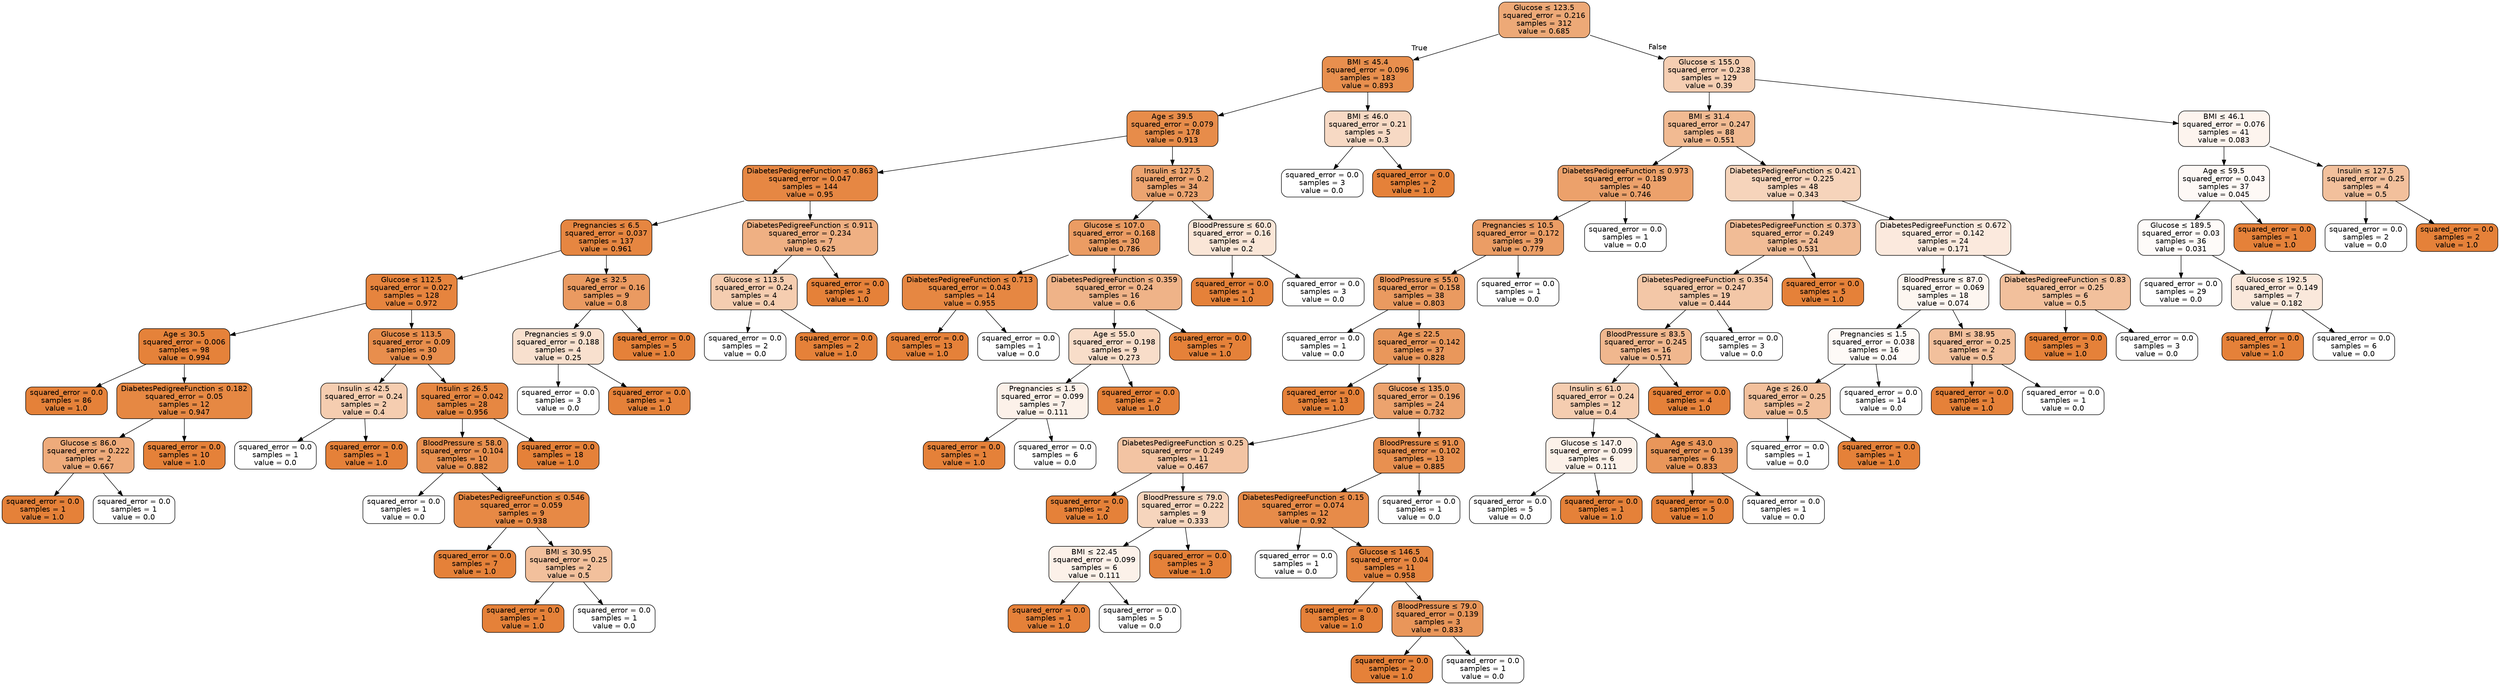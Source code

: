 digraph Tree {
node [shape=box, style="filled, rounded", color="black", fontname="helvetica"] ;
edge [fontname="helvetica"] ;
0 [label=<Glucose &le; 123.5<br/>squared_error = 0.216<br/>samples = 312<br/>value = 0.685>, fillcolor="#eda977"] ;
1 [label=<BMI &le; 45.4<br/>squared_error = 0.096<br/>samples = 183<br/>value = 0.893>, fillcolor="#e88f4e"] ;
0 -> 1 [labeldistance=2.5, labelangle=45, headlabel="True"] ;
2 [label=<Age &le; 39.5<br/>squared_error = 0.079<br/>samples = 178<br/>value = 0.913>, fillcolor="#e78c4a"] ;
1 -> 2 ;
3 [label=<DiabetesPedigreeFunction &le; 0.863<br/>squared_error = 0.047<br/>samples = 144<br/>value = 0.95>, fillcolor="#e68743"] ;
2 -> 3 ;
4 [label=<Pregnancies &le; 6.5<br/>squared_error = 0.037<br/>samples = 137<br/>value = 0.961>, fillcolor="#e68641"] ;
3 -> 4 ;
5 [label=<Glucose &le; 112.5<br/>squared_error = 0.027<br/>samples = 128<br/>value = 0.972>, fillcolor="#e6843e"] ;
4 -> 5 ;
6 [label=<Age &le; 30.5<br/>squared_error = 0.006<br/>samples = 98<br/>value = 0.994>, fillcolor="#e5823a"] ;
5 -> 6 ;
7 [label=<squared_error = 0.0<br/>samples = 86<br/>value = 1.0>, fillcolor="#e58139"] ;
6 -> 7 ;
8 [label=<DiabetesPedigreeFunction &le; 0.182<br/>squared_error = 0.05<br/>samples = 12<br/>value = 0.947>, fillcolor="#e68843"] ;
6 -> 8 ;
9 [label=<Glucose &le; 86.0<br/>squared_error = 0.222<br/>samples = 2<br/>value = 0.667>, fillcolor="#eeab7b"] ;
8 -> 9 ;
10 [label=<squared_error = 0.0<br/>samples = 1<br/>value = 1.0>, fillcolor="#e58139"] ;
9 -> 10 ;
11 [label=<squared_error = 0.0<br/>samples = 1<br/>value = 0.0>, fillcolor="#ffffff"] ;
9 -> 11 ;
12 [label=<squared_error = 0.0<br/>samples = 10<br/>value = 1.0>, fillcolor="#e58139"] ;
8 -> 12 ;
13 [label=<Glucose &le; 113.5<br/>squared_error = 0.09<br/>samples = 30<br/>value = 0.9>, fillcolor="#e88e4d"] ;
5 -> 13 ;
14 [label=<Insulin &le; 42.5<br/>squared_error = 0.24<br/>samples = 2<br/>value = 0.4>, fillcolor="#f5cdb0"] ;
13 -> 14 ;
15 [label=<squared_error = 0.0<br/>samples = 1<br/>value = 0.0>, fillcolor="#ffffff"] ;
14 -> 15 ;
16 [label=<squared_error = 0.0<br/>samples = 1<br/>value = 1.0>, fillcolor="#e58139"] ;
14 -> 16 ;
17 [label=<Insulin &le; 26.5<br/>squared_error = 0.042<br/>samples = 28<br/>value = 0.956>, fillcolor="#e68742"] ;
13 -> 17 ;
18 [label=<BloodPressure &le; 58.0<br/>squared_error = 0.104<br/>samples = 10<br/>value = 0.882>, fillcolor="#e89050"] ;
17 -> 18 ;
19 [label=<squared_error = 0.0<br/>samples = 1<br/>value = 0.0>, fillcolor="#ffffff"] ;
18 -> 19 ;
20 [label=<DiabetesPedigreeFunction &le; 0.546<br/>squared_error = 0.059<br/>samples = 9<br/>value = 0.938>, fillcolor="#e78945"] ;
18 -> 20 ;
21 [label=<squared_error = 0.0<br/>samples = 7<br/>value = 1.0>, fillcolor="#e58139"] ;
20 -> 21 ;
22 [label=<BMI &le; 30.95<br/>squared_error = 0.25<br/>samples = 2<br/>value = 0.5>, fillcolor="#f2c09c"] ;
20 -> 22 ;
23 [label=<squared_error = 0.0<br/>samples = 1<br/>value = 1.0>, fillcolor="#e58139"] ;
22 -> 23 ;
24 [label=<squared_error = 0.0<br/>samples = 1<br/>value = 0.0>, fillcolor="#ffffff"] ;
22 -> 24 ;
25 [label=<squared_error = 0.0<br/>samples = 18<br/>value = 1.0>, fillcolor="#e58139"] ;
17 -> 25 ;
26 [label=<Age &le; 32.5<br/>squared_error = 0.16<br/>samples = 9<br/>value = 0.8>, fillcolor="#ea9a61"] ;
4 -> 26 ;
27 [label=<Pregnancies &le; 9.0<br/>squared_error = 0.188<br/>samples = 4<br/>value = 0.25>, fillcolor="#f8e0ce"] ;
26 -> 27 ;
28 [label=<squared_error = 0.0<br/>samples = 3<br/>value = 0.0>, fillcolor="#ffffff"] ;
27 -> 28 ;
29 [label=<squared_error = 0.0<br/>samples = 1<br/>value = 1.0>, fillcolor="#e58139"] ;
27 -> 29 ;
30 [label=<squared_error = 0.0<br/>samples = 5<br/>value = 1.0>, fillcolor="#e58139"] ;
26 -> 30 ;
31 [label=<DiabetesPedigreeFunction &le; 0.911<br/>squared_error = 0.234<br/>samples = 7<br/>value = 0.625>, fillcolor="#efb083"] ;
3 -> 31 ;
32 [label=<Glucose &le; 113.5<br/>squared_error = 0.24<br/>samples = 4<br/>value = 0.4>, fillcolor="#f5cdb0"] ;
31 -> 32 ;
33 [label=<squared_error = 0.0<br/>samples = 2<br/>value = 0.0>, fillcolor="#ffffff"] ;
32 -> 33 ;
34 [label=<squared_error = 0.0<br/>samples = 2<br/>value = 1.0>, fillcolor="#e58139"] ;
32 -> 34 ;
35 [label=<squared_error = 0.0<br/>samples = 3<br/>value = 1.0>, fillcolor="#e58139"] ;
31 -> 35 ;
36 [label=<Insulin &le; 127.5<br/>squared_error = 0.2<br/>samples = 34<br/>value = 0.723>, fillcolor="#eca470"] ;
2 -> 36 ;
37 [label=<Glucose &le; 107.0<br/>squared_error = 0.168<br/>samples = 30<br/>value = 0.786>, fillcolor="#eb9c63"] ;
36 -> 37 ;
38 [label=<DiabetesPedigreeFunction &le; 0.713<br/>squared_error = 0.043<br/>samples = 14<br/>value = 0.955>, fillcolor="#e68742"] ;
37 -> 38 ;
39 [label=<squared_error = 0.0<br/>samples = 13<br/>value = 1.0>, fillcolor="#e58139"] ;
38 -> 39 ;
40 [label=<squared_error = 0.0<br/>samples = 1<br/>value = 0.0>, fillcolor="#ffffff"] ;
38 -> 40 ;
41 [label=<DiabetesPedigreeFunction &le; 0.359<br/>squared_error = 0.24<br/>samples = 16<br/>value = 0.6>, fillcolor="#efb388"] ;
37 -> 41 ;
42 [label=<Age &le; 55.0<br/>squared_error = 0.198<br/>samples = 9<br/>value = 0.273>, fillcolor="#f8ddc9"] ;
41 -> 42 ;
43 [label=<Pregnancies &le; 1.5<br/>squared_error = 0.099<br/>samples = 7<br/>value = 0.111>, fillcolor="#fcf1e9"] ;
42 -> 43 ;
44 [label=<squared_error = 0.0<br/>samples = 1<br/>value = 1.0>, fillcolor="#e58139"] ;
43 -> 44 ;
45 [label=<squared_error = 0.0<br/>samples = 6<br/>value = 0.0>, fillcolor="#ffffff"] ;
43 -> 45 ;
46 [label=<squared_error = 0.0<br/>samples = 2<br/>value = 1.0>, fillcolor="#e58139"] ;
42 -> 46 ;
47 [label=<squared_error = 0.0<br/>samples = 7<br/>value = 1.0>, fillcolor="#e58139"] ;
41 -> 47 ;
48 [label=<BloodPressure &le; 60.0<br/>squared_error = 0.16<br/>samples = 4<br/>value = 0.2>, fillcolor="#fae6d7"] ;
36 -> 48 ;
49 [label=<squared_error = 0.0<br/>samples = 1<br/>value = 1.0>, fillcolor="#e58139"] ;
48 -> 49 ;
50 [label=<squared_error = 0.0<br/>samples = 3<br/>value = 0.0>, fillcolor="#ffffff"] ;
48 -> 50 ;
51 [label=<BMI &le; 46.0<br/>squared_error = 0.21<br/>samples = 5<br/>value = 0.3>, fillcolor="#f7d9c4"] ;
1 -> 51 ;
52 [label=<squared_error = 0.0<br/>samples = 3<br/>value = 0.0>, fillcolor="#ffffff"] ;
51 -> 52 ;
53 [label=<squared_error = 0.0<br/>samples = 2<br/>value = 1.0>, fillcolor="#e58139"] ;
51 -> 53 ;
54 [label=<Glucose &le; 155.0<br/>squared_error = 0.238<br/>samples = 129<br/>value = 0.39>, fillcolor="#f5ceb2"] ;
0 -> 54 [labeldistance=2.5, labelangle=-45, headlabel="False"] ;
55 [label=<BMI &le; 31.4<br/>squared_error = 0.247<br/>samples = 88<br/>value = 0.551>, fillcolor="#f1ba92"] ;
54 -> 55 ;
56 [label=<DiabetesPedigreeFunction &le; 0.973<br/>squared_error = 0.189<br/>samples = 40<br/>value = 0.746>, fillcolor="#eca16b"] ;
55 -> 56 ;
57 [label=<Pregnancies &le; 10.5<br/>squared_error = 0.172<br/>samples = 39<br/>value = 0.779>, fillcolor="#eb9d65"] ;
56 -> 57 ;
58 [label=<BloodPressure &le; 55.0<br/>squared_error = 0.158<br/>samples = 38<br/>value = 0.803>, fillcolor="#ea9a60"] ;
57 -> 58 ;
59 [label=<squared_error = 0.0<br/>samples = 1<br/>value = 0.0>, fillcolor="#ffffff"] ;
58 -> 59 ;
60 [label=<Age &le; 22.5<br/>squared_error = 0.142<br/>samples = 37<br/>value = 0.828>, fillcolor="#e9975b"] ;
58 -> 60 ;
61 [label=<squared_error = 0.0<br/>samples = 13<br/>value = 1.0>, fillcolor="#e58139"] ;
60 -> 61 ;
62 [label=<Glucose &le; 135.0<br/>squared_error = 0.196<br/>samples = 24<br/>value = 0.732>, fillcolor="#eca36e"] ;
60 -> 62 ;
63 [label=<DiabetesPedigreeFunction &le; 0.25<br/>squared_error = 0.249<br/>samples = 11<br/>value = 0.467>, fillcolor="#f3c4a3"] ;
62 -> 63 ;
64 [label=<squared_error = 0.0<br/>samples = 2<br/>value = 1.0>, fillcolor="#e58139"] ;
63 -> 64 ;
65 [label=<BloodPressure &le; 79.0<br/>squared_error = 0.222<br/>samples = 9<br/>value = 0.333>, fillcolor="#f6d5bd"] ;
63 -> 65 ;
66 [label=<BMI &le; 22.45<br/>squared_error = 0.099<br/>samples = 6<br/>value = 0.111>, fillcolor="#fcf1e9"] ;
65 -> 66 ;
67 [label=<squared_error = 0.0<br/>samples = 1<br/>value = 1.0>, fillcolor="#e58139"] ;
66 -> 67 ;
68 [label=<squared_error = 0.0<br/>samples = 5<br/>value = 0.0>, fillcolor="#ffffff"] ;
66 -> 68 ;
69 [label=<squared_error = 0.0<br/>samples = 3<br/>value = 1.0>, fillcolor="#e58139"] ;
65 -> 69 ;
70 [label=<BloodPressure &le; 91.0<br/>squared_error = 0.102<br/>samples = 13<br/>value = 0.885>, fillcolor="#e89050"] ;
62 -> 70 ;
71 [label=<DiabetesPedigreeFunction &le; 0.15<br/>squared_error = 0.074<br/>samples = 12<br/>value = 0.92>, fillcolor="#e78b49"] ;
70 -> 71 ;
72 [label=<squared_error = 0.0<br/>samples = 1<br/>value = 0.0>, fillcolor="#ffffff"] ;
71 -> 72 ;
73 [label=<Glucose &le; 146.5<br/>squared_error = 0.04<br/>samples = 11<br/>value = 0.958>, fillcolor="#e68641"] ;
71 -> 73 ;
74 [label=<squared_error = 0.0<br/>samples = 8<br/>value = 1.0>, fillcolor="#e58139"] ;
73 -> 74 ;
75 [label=<BloodPressure &le; 79.0<br/>squared_error = 0.139<br/>samples = 3<br/>value = 0.833>, fillcolor="#e9965a"] ;
73 -> 75 ;
76 [label=<squared_error = 0.0<br/>samples = 2<br/>value = 1.0>, fillcolor="#e58139"] ;
75 -> 76 ;
77 [label=<squared_error = 0.0<br/>samples = 1<br/>value = 0.0>, fillcolor="#ffffff"] ;
75 -> 77 ;
78 [label=<squared_error = 0.0<br/>samples = 1<br/>value = 0.0>, fillcolor="#ffffff"] ;
70 -> 78 ;
79 [label=<squared_error = 0.0<br/>samples = 1<br/>value = 0.0>, fillcolor="#ffffff"] ;
57 -> 79 ;
80 [label=<squared_error = 0.0<br/>samples = 1<br/>value = 0.0>, fillcolor="#ffffff"] ;
56 -> 80 ;
81 [label=<DiabetesPedigreeFunction &le; 0.421<br/>squared_error = 0.225<br/>samples = 48<br/>value = 0.343>, fillcolor="#f6d4bb"] ;
55 -> 81 ;
82 [label=<DiabetesPedigreeFunction &le; 0.373<br/>squared_error = 0.249<br/>samples = 24<br/>value = 0.531>, fillcolor="#f1bc96"] ;
81 -> 82 ;
83 [label=<DiabetesPedigreeFunction &le; 0.354<br/>squared_error = 0.247<br/>samples = 19<br/>value = 0.444>, fillcolor="#f3c7a7"] ;
82 -> 83 ;
84 [label=<BloodPressure &le; 83.5<br/>squared_error = 0.245<br/>samples = 16<br/>value = 0.571>, fillcolor="#f0b78e"] ;
83 -> 84 ;
85 [label=<Insulin &le; 61.0<br/>squared_error = 0.24<br/>samples = 12<br/>value = 0.4>, fillcolor="#f5cdb0"] ;
84 -> 85 ;
86 [label=<Glucose &le; 147.0<br/>squared_error = 0.099<br/>samples = 6<br/>value = 0.111>, fillcolor="#fcf1e9"] ;
85 -> 86 ;
87 [label=<squared_error = 0.0<br/>samples = 5<br/>value = 0.0>, fillcolor="#ffffff"] ;
86 -> 87 ;
88 [label=<squared_error = 0.0<br/>samples = 1<br/>value = 1.0>, fillcolor="#e58139"] ;
86 -> 88 ;
89 [label=<Age &le; 43.0<br/>squared_error = 0.139<br/>samples = 6<br/>value = 0.833>, fillcolor="#e9965a"] ;
85 -> 89 ;
90 [label=<squared_error = 0.0<br/>samples = 5<br/>value = 1.0>, fillcolor="#e58139"] ;
89 -> 90 ;
91 [label=<squared_error = 0.0<br/>samples = 1<br/>value = 0.0>, fillcolor="#ffffff"] ;
89 -> 91 ;
92 [label=<squared_error = 0.0<br/>samples = 4<br/>value = 1.0>, fillcolor="#e58139"] ;
84 -> 92 ;
93 [label=<squared_error = 0.0<br/>samples = 3<br/>value = 0.0>, fillcolor="#ffffff"] ;
83 -> 93 ;
94 [label=<squared_error = 0.0<br/>samples = 5<br/>value = 1.0>, fillcolor="#e58139"] ;
82 -> 94 ;
95 [label=<DiabetesPedigreeFunction &le; 0.672<br/>squared_error = 0.142<br/>samples = 24<br/>value = 0.171>, fillcolor="#fbe9dd"] ;
81 -> 95 ;
96 [label=<BloodPressure &le; 87.0<br/>squared_error = 0.069<br/>samples = 18<br/>value = 0.074>, fillcolor="#fdf6f0"] ;
95 -> 96 ;
97 [label=<Pregnancies &le; 1.5<br/>squared_error = 0.038<br/>samples = 16<br/>value = 0.04>, fillcolor="#fefaf7"] ;
96 -> 97 ;
98 [label=<Age &le; 26.0<br/>squared_error = 0.25<br/>samples = 2<br/>value = 0.5>, fillcolor="#f2c09c"] ;
97 -> 98 ;
99 [label=<squared_error = 0.0<br/>samples = 1<br/>value = 0.0>, fillcolor="#ffffff"] ;
98 -> 99 ;
100 [label=<squared_error = 0.0<br/>samples = 1<br/>value = 1.0>, fillcolor="#e58139"] ;
98 -> 100 ;
101 [label=<squared_error = 0.0<br/>samples = 14<br/>value = 0.0>, fillcolor="#ffffff"] ;
97 -> 101 ;
102 [label=<BMI &le; 38.95<br/>squared_error = 0.25<br/>samples = 2<br/>value = 0.5>, fillcolor="#f2c09c"] ;
96 -> 102 ;
103 [label=<squared_error = 0.0<br/>samples = 1<br/>value = 1.0>, fillcolor="#e58139"] ;
102 -> 103 ;
104 [label=<squared_error = 0.0<br/>samples = 1<br/>value = 0.0>, fillcolor="#ffffff"] ;
102 -> 104 ;
105 [label=<DiabetesPedigreeFunction &le; 0.83<br/>squared_error = 0.25<br/>samples = 6<br/>value = 0.5>, fillcolor="#f2c09c"] ;
95 -> 105 ;
106 [label=<squared_error = 0.0<br/>samples = 3<br/>value = 1.0>, fillcolor="#e58139"] ;
105 -> 106 ;
107 [label=<squared_error = 0.0<br/>samples = 3<br/>value = 0.0>, fillcolor="#ffffff"] ;
105 -> 107 ;
108 [label=<BMI &le; 46.1<br/>squared_error = 0.076<br/>samples = 41<br/>value = 0.083>, fillcolor="#fdf4ee"] ;
54 -> 108 ;
109 [label=<Age &le; 59.5<br/>squared_error = 0.043<br/>samples = 37<br/>value = 0.045>, fillcolor="#fef9f6"] ;
108 -> 109 ;
110 [label=<Glucose &le; 189.5<br/>squared_error = 0.03<br/>samples = 36<br/>value = 0.031>, fillcolor="#fefbf9"] ;
109 -> 110 ;
111 [label=<squared_error = 0.0<br/>samples = 29<br/>value = 0.0>, fillcolor="#ffffff"] ;
110 -> 111 ;
112 [label=<Glucose &le; 192.5<br/>squared_error = 0.149<br/>samples = 7<br/>value = 0.182>, fillcolor="#fae8db"] ;
110 -> 112 ;
113 [label=<squared_error = 0.0<br/>samples = 1<br/>value = 1.0>, fillcolor="#e58139"] ;
112 -> 113 ;
114 [label=<squared_error = 0.0<br/>samples = 6<br/>value = 0.0>, fillcolor="#ffffff"] ;
112 -> 114 ;
115 [label=<squared_error = 0.0<br/>samples = 1<br/>value = 1.0>, fillcolor="#e58139"] ;
109 -> 115 ;
116 [label=<Insulin &le; 127.5<br/>squared_error = 0.25<br/>samples = 4<br/>value = 0.5>, fillcolor="#f2c09c"] ;
108 -> 116 ;
117 [label=<squared_error = 0.0<br/>samples = 2<br/>value = 0.0>, fillcolor="#ffffff"] ;
116 -> 117 ;
118 [label=<squared_error = 0.0<br/>samples = 2<br/>value = 1.0>, fillcolor="#e58139"] ;
116 -> 118 ;
}